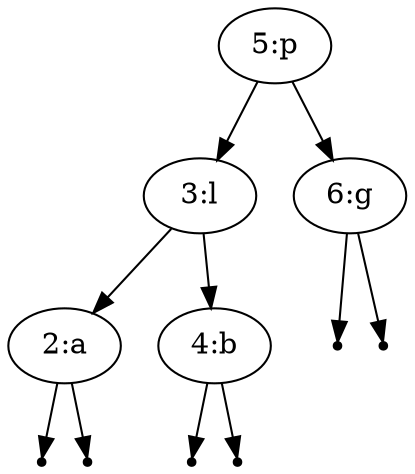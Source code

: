 digraph {
"1"[label="5:p"];
"2"[label="3:l"];
"3"[label="2:a"];
"4" [shape=point];
"5" [shape=point];
"3" -> "4";
"3" -> "5";
"6"[label="4:b"];
"7" [shape=point];
"8" [shape=point];
"6" -> "7";
"6" -> "8";
"2" -> "3";
"2" -> "6";
"9"[label="6:g"];
"10" [shape=point];
"11" [shape=point];
"9" -> "10";
"9" -> "11";
"1" -> "2";
"1" -> "9";
}